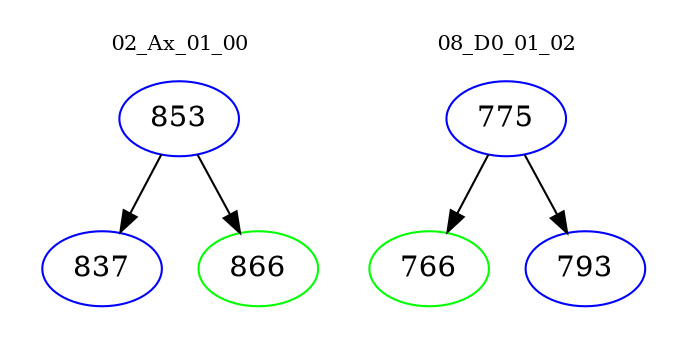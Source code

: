 digraph{
subgraph cluster_0 {
color = white
label = "02_Ax_01_00";
fontsize=10;
T0_853 [label="853", color="blue"]
T0_853 -> T0_837 [color="black"]
T0_837 [label="837", color="blue"]
T0_853 -> T0_866 [color="black"]
T0_866 [label="866", color="green"]
}
subgraph cluster_1 {
color = white
label = "08_D0_01_02";
fontsize=10;
T1_775 [label="775", color="blue"]
T1_775 -> T1_766 [color="black"]
T1_766 [label="766", color="green"]
T1_775 -> T1_793 [color="black"]
T1_793 [label="793", color="blue"]
}
}
